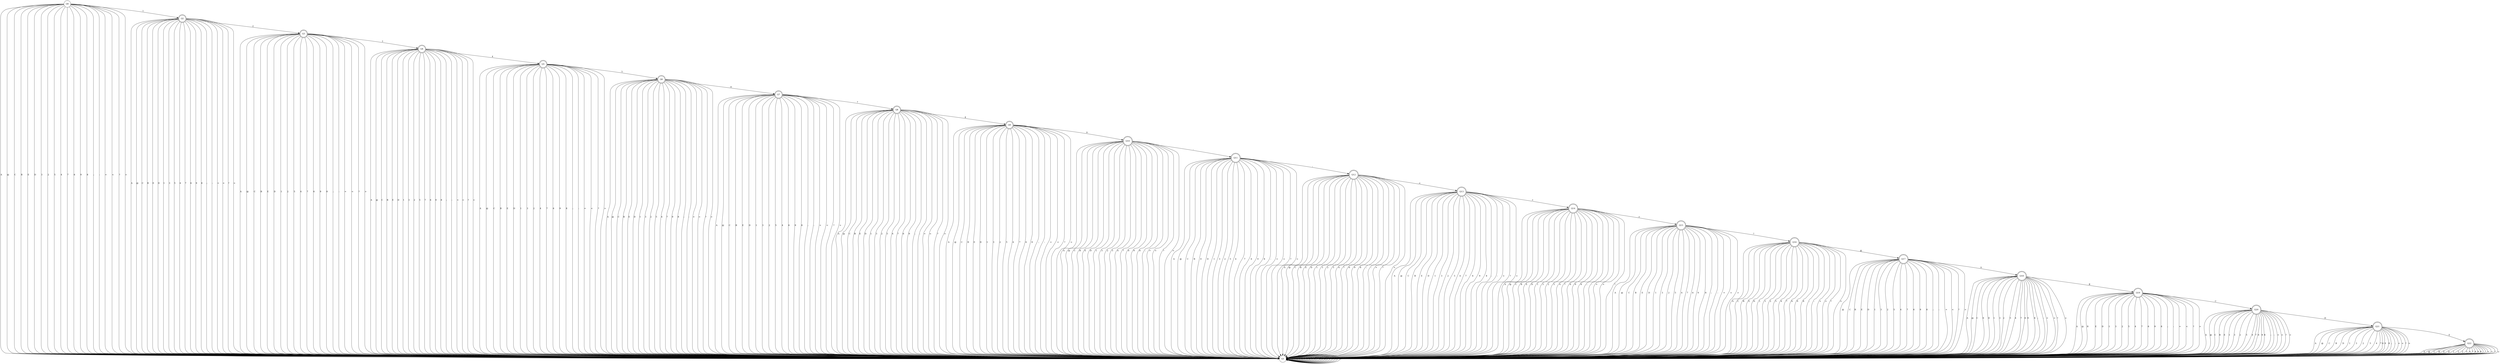 digraph re_dfa {
Q1 [shape=circle];
Q11 [shape=doublecircle];
Q2 [shape=doublecircle];
Q21 [shape=doublecircle];
Q0 [shape=circle];
Q18 [shape=doublecircle];
Q20 [shape=doublecircle];
Q14 [shape=doublecircle];
Q8 [shape=doublecircle];
Q10 [shape=doublecircle];
Q3 [shape=doublecircle];
Q16 [shape=doublecircle];
Q19 [shape=doublecircle];
Q17 [shape=doublecircle];
Q6 [shape=doublecircle];
Q4 [shape=doublecircle];
Q13 [shape=doublecircle];
Q9 [shape=doublecircle];
Q5 [shape=doublecircle];
Q7 [shape=doublecircle];
Q15 [shape=doublecircle];
Q12 [shape=doublecircle];
Q22 [shape=doublecircle];
Q1 -> Q1  [label=A];
Q1 -> Q1  [label="@"];
Q1 -> Q1  [label=C];
Q1 -> Q1  [label=B];
Q1 -> Q1  [label=E];
Q1 -> Q1  [label=D];
Q1 -> Q1  [label=1];
Q1 -> Q1  [label=3];
Q1 -> Q1  [label=2];
Q1 -> Q1  [label=5];
Q1 -> Q1  [label=4];
Q1 -> Q1  [label=7];
Q1 -> Q1  [label=6];
Q1 -> Q1  [label=9];
Q1 -> Q1  [label=8];
Q1 -> Q1  [label=";"];
Q1 -> Q1  [label=":"];
Q1 -> Q1  [label="="];
Q1 -> Q1  [label="<"];
Q1 -> Q1  [label="?"];
Q1 -> Q1  [label=">"];
Q11 -> Q1  [label=A];
Q11 -> Q1  [label="@"];
Q11 -> Q1  [label=C];
Q11 -> Q1  [label=B];
Q11 -> Q1  [label=E];
Q11 -> Q1  [label=D];
Q11 -> Q1  [label=1];
Q11 -> Q1  [label=3];
Q11 -> Q1  [label=2];
Q11 -> Q1  [label=5];
Q11 -> Q1  [label=4];
Q11 -> Q1  [label=7];
Q11 -> Q1  [label=6];
Q11 -> Q1  [label=9];
Q11 -> Q1  [label=8];
Q11 -> Q12  [label=";"];
Q11 -> Q1  [label=":"];
Q11 -> Q1  [label="="];
Q11 -> Q1  [label="<"];
Q11 -> Q1  [label="?"];
Q11 -> Q1  [label=">"];
Q2 -> Q1  [label=A];
Q2 -> Q1  [label="@"];
Q2 -> Q1  [label=C];
Q2 -> Q1  [label=B];
Q2 -> Q1  [label=E];
Q2 -> Q1  [label=D];
Q2 -> Q1  [label=1];
Q2 -> Q1  [label=3];
Q2 -> Q3  [label=2];
Q2 -> Q1  [label=5];
Q2 -> Q1  [label=4];
Q2 -> Q1  [label=7];
Q2 -> Q1  [label=6];
Q2 -> Q1  [label=9];
Q2 -> Q1  [label=8];
Q2 -> Q1  [label=";"];
Q2 -> Q1  [label=":"];
Q2 -> Q1  [label="="];
Q2 -> Q1  [label="<"];
Q2 -> Q1  [label="?"];
Q2 -> Q1  [label=">"];
Q21 -> Q1  [label=A];
Q21 -> Q1  [label="@"];
Q21 -> Q1  [label=C];
Q21 -> Q1  [label=B];
Q21 -> Q22  [label=E];
Q21 -> Q1  [label=D];
Q21 -> Q1  [label=1];
Q21 -> Q1  [label=3];
Q21 -> Q1  [label=2];
Q21 -> Q1  [label=5];
Q21 -> Q1  [label=4];
Q21 -> Q1  [label=7];
Q21 -> Q1  [label=6];
Q21 -> Q1  [label=9];
Q21 -> Q1  [label=8];
Q21 -> Q1  [label=";"];
Q21 -> Q1  [label=":"];
Q21 -> Q1  [label="="];
Q21 -> Q1  [label="<"];
Q21 -> Q1  [label="?"];
Q21 -> Q1  [label=">"];
Q0 -> Q1  [label=A];
Q0 -> Q1  [label="@"];
Q0 -> Q1  [label=C];
Q0 -> Q1  [label=B];
Q0 -> Q1  [label=E];
Q0 -> Q1  [label=D];
Q0 -> Q2  [label=1];
Q0 -> Q1  [label=3];
Q0 -> Q1  [label=2];
Q0 -> Q1  [label=5];
Q0 -> Q1  [label=4];
Q0 -> Q1  [label=7];
Q0 -> Q1  [label=6];
Q0 -> Q1  [label=9];
Q0 -> Q1  [label=8];
Q0 -> Q1  [label=";"];
Q0 -> Q1  [label=":"];
Q0 -> Q1  [label="="];
Q0 -> Q1  [label="<"];
Q0 -> Q1  [label="?"];
Q0 -> Q1  [label=">"];
Q18 -> Q1  [label=A];
Q18 -> Q1  [label="@"];
Q18 -> Q1  [label=C];
Q18 -> Q19  [label=B];
Q18 -> Q1  [label=E];
Q18 -> Q1  [label=D];
Q18 -> Q1  [label=1];
Q18 -> Q1  [label=3];
Q18 -> Q1  [label=2];
Q18 -> Q1  [label=5];
Q18 -> Q1  [label=4];
Q18 -> Q1  [label=7];
Q18 -> Q1  [label=6];
Q18 -> Q1  [label=9];
Q18 -> Q1  [label=8];
Q18 -> Q1  [label=";"];
Q18 -> Q1  [label=":"];
Q18 -> Q1  [label="="];
Q18 -> Q1  [label="<"];
Q18 -> Q1  [label="?"];
Q18 -> Q1  [label=">"];
Q20 -> Q1  [label=A];
Q20 -> Q1  [label="@"];
Q20 -> Q1  [label=C];
Q20 -> Q1  [label=B];
Q20 -> Q1  [label=E];
Q20 -> Q21  [label=D];
Q20 -> Q1  [label=1];
Q20 -> Q1  [label=3];
Q20 -> Q1  [label=2];
Q20 -> Q1  [label=5];
Q20 -> Q1  [label=4];
Q20 -> Q1  [label=7];
Q20 -> Q1  [label=6];
Q20 -> Q1  [label=9];
Q20 -> Q1  [label=8];
Q20 -> Q1  [label=";"];
Q20 -> Q1  [label=":"];
Q20 -> Q1  [label="="];
Q20 -> Q1  [label="<"];
Q20 -> Q1  [label="?"];
Q20 -> Q1  [label=">"];
Q14 -> Q1  [label=A];
Q14 -> Q1  [label="@"];
Q14 -> Q1  [label=C];
Q14 -> Q1  [label=B];
Q14 -> Q1  [label=E];
Q14 -> Q1  [label=D];
Q14 -> Q1  [label=1];
Q14 -> Q1  [label=3];
Q14 -> Q1  [label=2];
Q14 -> Q1  [label=5];
Q14 -> Q1  [label=4];
Q14 -> Q1  [label=7];
Q14 -> Q1  [label=6];
Q14 -> Q1  [label=9];
Q14 -> Q1  [label=8];
Q14 -> Q1  [label=";"];
Q14 -> Q1  [label=":"];
Q14 -> Q1  [label="="];
Q14 -> Q1  [label="<"];
Q14 -> Q1  [label="?"];
Q14 -> Q15  [label=">"];
Q8 -> Q1  [label=A];
Q8 -> Q1  [label="@"];
Q8 -> Q1  [label=C];
Q8 -> Q1  [label=B];
Q8 -> Q1  [label=E];
Q8 -> Q1  [label=D];
Q8 -> Q1  [label=1];
Q8 -> Q1  [label=3];
Q8 -> Q1  [label=2];
Q8 -> Q1  [label=5];
Q8 -> Q1  [label=4];
Q8 -> Q1  [label=7];
Q8 -> Q1  [label=6];
Q8 -> Q1  [label=9];
Q8 -> Q9  [label=8];
Q8 -> Q1  [label=";"];
Q8 -> Q1  [label=":"];
Q8 -> Q1  [label="="];
Q8 -> Q1  [label="<"];
Q8 -> Q1  [label="?"];
Q8 -> Q1  [label=">"];
Q10 -> Q1  [label=A];
Q10 -> Q1  [label="@"];
Q10 -> Q1  [label=C];
Q10 -> Q1  [label=B];
Q10 -> Q1  [label=E];
Q10 -> Q1  [label=D];
Q10 -> Q1  [label=1];
Q10 -> Q1  [label=3];
Q10 -> Q1  [label=2];
Q10 -> Q1  [label=5];
Q10 -> Q1  [label=4];
Q10 -> Q1  [label=7];
Q10 -> Q1  [label=6];
Q10 -> Q1  [label=9];
Q10 -> Q1  [label=8];
Q10 -> Q1  [label=";"];
Q10 -> Q11  [label=":"];
Q10 -> Q1  [label="="];
Q10 -> Q1  [label="<"];
Q10 -> Q1  [label="?"];
Q10 -> Q1  [label=">"];
Q3 -> Q1  [label=A];
Q3 -> Q1  [label="@"];
Q3 -> Q1  [label=C];
Q3 -> Q1  [label=B];
Q3 -> Q1  [label=E];
Q3 -> Q1  [label=D];
Q3 -> Q1  [label=1];
Q3 -> Q4  [label=3];
Q3 -> Q1  [label=2];
Q3 -> Q1  [label=5];
Q3 -> Q1  [label=4];
Q3 -> Q1  [label=7];
Q3 -> Q1  [label=6];
Q3 -> Q1  [label=9];
Q3 -> Q1  [label=8];
Q3 -> Q1  [label=";"];
Q3 -> Q1  [label=":"];
Q3 -> Q1  [label="="];
Q3 -> Q1  [label="<"];
Q3 -> Q1  [label="?"];
Q3 -> Q1  [label=">"];
Q16 -> Q1  [label=A];
Q16 -> Q17  [label="@"];
Q16 -> Q1  [label=C];
Q16 -> Q1  [label=B];
Q16 -> Q1  [label=E];
Q16 -> Q1  [label=D];
Q16 -> Q1  [label=1];
Q16 -> Q1  [label=3];
Q16 -> Q1  [label=2];
Q16 -> Q1  [label=5];
Q16 -> Q1  [label=4];
Q16 -> Q1  [label=7];
Q16 -> Q1  [label=6];
Q16 -> Q1  [label=9];
Q16 -> Q1  [label=8];
Q16 -> Q1  [label=";"];
Q16 -> Q1  [label=":"];
Q16 -> Q1  [label="="];
Q16 -> Q1  [label="<"];
Q16 -> Q1  [label="?"];
Q16 -> Q1  [label=">"];
Q19 -> Q1  [label=A];
Q19 -> Q1  [label="@"];
Q19 -> Q20  [label=C];
Q19 -> Q1  [label=B];
Q19 -> Q1  [label=E];
Q19 -> Q1  [label=D];
Q19 -> Q1  [label=1];
Q19 -> Q1  [label=3];
Q19 -> Q1  [label=2];
Q19 -> Q1  [label=5];
Q19 -> Q1  [label=4];
Q19 -> Q1  [label=7];
Q19 -> Q1  [label=6];
Q19 -> Q1  [label=9];
Q19 -> Q1  [label=8];
Q19 -> Q1  [label=";"];
Q19 -> Q1  [label=":"];
Q19 -> Q1  [label="="];
Q19 -> Q1  [label="<"];
Q19 -> Q1  [label="?"];
Q19 -> Q1  [label=">"];
Q17 -> Q18  [label=A];
Q17 -> Q1  [label="@"];
Q17 -> Q1  [label=C];
Q17 -> Q1  [label=B];
Q17 -> Q1  [label=E];
Q17 -> Q1  [label=D];
Q17 -> Q1  [label=1];
Q17 -> Q1  [label=3];
Q17 -> Q1  [label=2];
Q17 -> Q1  [label=5];
Q17 -> Q1  [label=4];
Q17 -> Q1  [label=7];
Q17 -> Q1  [label=6];
Q17 -> Q1  [label=9];
Q17 -> Q1  [label=8];
Q17 -> Q1  [label=";"];
Q17 -> Q1  [label=":"];
Q17 -> Q1  [label="="];
Q17 -> Q1  [label="<"];
Q17 -> Q1  [label="?"];
Q17 -> Q1  [label=">"];
Q6 -> Q1  [label=A];
Q6 -> Q1  [label="@"];
Q6 -> Q1  [label=C];
Q6 -> Q1  [label=B];
Q6 -> Q1  [label=E];
Q6 -> Q1  [label=D];
Q6 -> Q1  [label=1];
Q6 -> Q1  [label=3];
Q6 -> Q1  [label=2];
Q6 -> Q1  [label=5];
Q6 -> Q1  [label=4];
Q6 -> Q1  [label=7];
Q6 -> Q7  [label=6];
Q6 -> Q1  [label=9];
Q6 -> Q1  [label=8];
Q6 -> Q1  [label=";"];
Q6 -> Q1  [label=":"];
Q6 -> Q1  [label="="];
Q6 -> Q1  [label="<"];
Q6 -> Q1  [label="?"];
Q6 -> Q1  [label=">"];
Q4 -> Q1  [label=A];
Q4 -> Q1  [label="@"];
Q4 -> Q1  [label=C];
Q4 -> Q1  [label=B];
Q4 -> Q1  [label=E];
Q4 -> Q1  [label=D];
Q4 -> Q1  [label=1];
Q4 -> Q1  [label=3];
Q4 -> Q1  [label=2];
Q4 -> Q1  [label=5];
Q4 -> Q5  [label=4];
Q4 -> Q1  [label=7];
Q4 -> Q1  [label=6];
Q4 -> Q1  [label=9];
Q4 -> Q1  [label=8];
Q4 -> Q1  [label=";"];
Q4 -> Q1  [label=":"];
Q4 -> Q1  [label="="];
Q4 -> Q1  [label="<"];
Q4 -> Q1  [label="?"];
Q4 -> Q1  [label=">"];
Q13 -> Q1  [label=A];
Q13 -> Q1  [label="@"];
Q13 -> Q1  [label=C];
Q13 -> Q1  [label=B];
Q13 -> Q1  [label=E];
Q13 -> Q1  [label=D];
Q13 -> Q1  [label=1];
Q13 -> Q1  [label=3];
Q13 -> Q1  [label=2];
Q13 -> Q1  [label=5];
Q13 -> Q1  [label=4];
Q13 -> Q1  [label=7];
Q13 -> Q1  [label=6];
Q13 -> Q1  [label=9];
Q13 -> Q1  [label=8];
Q13 -> Q1  [label=";"];
Q13 -> Q1  [label=":"];
Q13 -> Q14  [label="="];
Q13 -> Q1  [label="<"];
Q13 -> Q1  [label="?"];
Q13 -> Q1  [label=">"];
Q9 -> Q1  [label=A];
Q9 -> Q1  [label="@"];
Q9 -> Q1  [label=C];
Q9 -> Q1  [label=B];
Q9 -> Q1  [label=E];
Q9 -> Q1  [label=D];
Q9 -> Q1  [label=1];
Q9 -> Q1  [label=3];
Q9 -> Q1  [label=2];
Q9 -> Q1  [label=5];
Q9 -> Q1  [label=4];
Q9 -> Q1  [label=7];
Q9 -> Q1  [label=6];
Q9 -> Q10  [label=9];
Q9 -> Q1  [label=8];
Q9 -> Q1  [label=";"];
Q9 -> Q1  [label=":"];
Q9 -> Q1  [label="="];
Q9 -> Q1  [label="<"];
Q9 -> Q1  [label="?"];
Q9 -> Q1  [label=">"];
Q5 -> Q1  [label=A];
Q5 -> Q1  [label="@"];
Q5 -> Q1  [label=C];
Q5 -> Q1  [label=B];
Q5 -> Q1  [label=E];
Q5 -> Q1  [label=D];
Q5 -> Q1  [label=1];
Q5 -> Q1  [label=3];
Q5 -> Q1  [label=2];
Q5 -> Q6  [label=5];
Q5 -> Q1  [label=4];
Q5 -> Q1  [label=7];
Q5 -> Q1  [label=6];
Q5 -> Q1  [label=9];
Q5 -> Q1  [label=8];
Q5 -> Q1  [label=";"];
Q5 -> Q1  [label=":"];
Q5 -> Q1  [label="="];
Q5 -> Q1  [label="<"];
Q5 -> Q1  [label="?"];
Q5 -> Q1  [label=">"];
Q7 -> Q1  [label=A];
Q7 -> Q1  [label="@"];
Q7 -> Q1  [label=C];
Q7 -> Q1  [label=B];
Q7 -> Q1  [label=E];
Q7 -> Q1  [label=D];
Q7 -> Q1  [label=1];
Q7 -> Q1  [label=3];
Q7 -> Q1  [label=2];
Q7 -> Q1  [label=5];
Q7 -> Q1  [label=4];
Q7 -> Q8  [label=7];
Q7 -> Q1  [label=6];
Q7 -> Q1  [label=9];
Q7 -> Q1  [label=8];
Q7 -> Q1  [label=";"];
Q7 -> Q1  [label=":"];
Q7 -> Q1  [label="="];
Q7 -> Q1  [label="<"];
Q7 -> Q1  [label="?"];
Q7 -> Q1  [label=">"];
Q15 -> Q1  [label=A];
Q15 -> Q1  [label="@"];
Q15 -> Q1  [label=C];
Q15 -> Q1  [label=B];
Q15 -> Q1  [label=E];
Q15 -> Q1  [label=D];
Q15 -> Q1  [label=1];
Q15 -> Q1  [label=3];
Q15 -> Q1  [label=2];
Q15 -> Q1  [label=5];
Q15 -> Q1  [label=4];
Q15 -> Q1  [label=7];
Q15 -> Q1  [label=6];
Q15 -> Q1  [label=9];
Q15 -> Q1  [label=8];
Q15 -> Q1  [label=";"];
Q15 -> Q1  [label=":"];
Q15 -> Q1  [label="="];
Q15 -> Q1  [label="<"];
Q15 -> Q16  [label="?"];
Q15 -> Q1  [label=">"];
Q12 -> Q1  [label=A];
Q12 -> Q1  [label="@"];
Q12 -> Q1  [label=C];
Q12 -> Q1  [label=B];
Q12 -> Q1  [label=E];
Q12 -> Q1  [label=D];
Q12 -> Q1  [label=1];
Q12 -> Q1  [label=3];
Q12 -> Q1  [label=2];
Q12 -> Q1  [label=5];
Q12 -> Q1  [label=4];
Q12 -> Q1  [label=7];
Q12 -> Q1  [label=6];
Q12 -> Q1  [label=9];
Q12 -> Q1  [label=8];
Q12 -> Q1  [label=";"];
Q12 -> Q1  [label=":"];
Q12 -> Q1  [label="="];
Q12 -> Q13  [label="<"];
Q12 -> Q1  [label="?"];
Q12 -> Q1  [label=">"];
Q22 -> Q1  [label=A];
Q22 -> Q1  [label="@"];
Q22 -> Q1  [label=C];
Q22 -> Q1  [label=B];
Q22 -> Q1  [label=E];
Q22 -> Q1  [label=D];
Q22 -> Q1  [label=1];
Q22 -> Q1  [label=3];
Q22 -> Q1  [label=2];
Q22 -> Q1  [label=5];
Q22 -> Q1  [label=4];
Q22 -> Q1  [label=7];
Q22 -> Q1  [label=6];
Q22 -> Q1  [label=9];
Q22 -> Q1  [label=8];
Q22 -> Q1  [label=";"];
Q22 -> Q1  [label=":"];
Q22 -> Q1  [label="="];
Q22 -> Q1  [label="<"];
Q22 -> Q1  [label="?"];
Q22 -> Q1  [label=">"];
}
